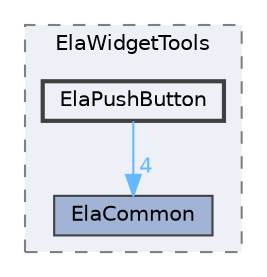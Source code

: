 digraph "ElaPushButton"
{
 // LATEX_PDF_SIZE
  bgcolor="transparent";
  edge [fontname=Helvetica,fontsize=10,labelfontname=Helvetica,labelfontsize=10];
  node [fontname=Helvetica,fontsize=10,shape=box,height=0.2,width=0.4];
  compound=true
  subgraph clusterdir_c41e0d0e814e23de337c335e201650d3 {
    graph [ bgcolor="#edf0f7", pencolor="grey50", label="ElaWidgetTools", fontname=Helvetica,fontsize=10 style="filled,dashed", URL="dir_c41e0d0e814e23de337c335e201650d3.html",tooltip=""]
  dir_a7cb3baefd8faa092f0ee9caf615fc08 [label="ElaCommon", fillcolor="#a2b4d6", color="grey25", style="filled", URL="dir_a7cb3baefd8faa092f0ee9caf615fc08.html",tooltip=""];
  dir_1c5de58e70c5189df6851f9c4fbb9ad4 [label="ElaPushButton", fillcolor="#edf0f7", color="grey25", style="filled,bold", URL="dir_1c5de58e70c5189df6851f9c4fbb9ad4.html",tooltip=""];
  }
  dir_1c5de58e70c5189df6851f9c4fbb9ad4->dir_a7cb3baefd8faa092f0ee9caf615fc08 [headlabel="4", labeldistance=1.5 headhref="dir_000079_000071.html" href="dir_000079_000071.html" color="steelblue1" fontcolor="steelblue1"];
}
